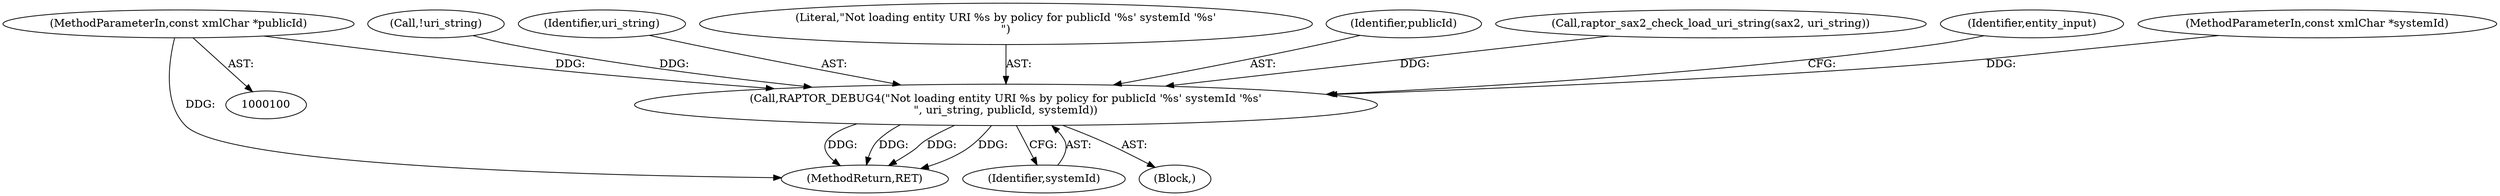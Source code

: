 digraph "0_raptor_a676f235309a59d4aa78eeffd2574ae5d341fcb0_1@pointer" {
"1000102" [label="(MethodParameterIn,const xmlChar *publicId)"];
"1000150" [label="(Call,RAPTOR_DEBUG4(\"Not loading entity URI %s by policy for publicId '%s' systemId '%s'\n\", uri_string, publicId, systemId))"];
"1000157" [label="(MethodReturn,RET)"];
"1000154" [label="(Identifier,systemId)"];
"1000131" [label="(Call,!uri_string)"];
"1000150" [label="(Call,RAPTOR_DEBUG4(\"Not loading entity URI %s by policy for publicId '%s' systemId '%s'\n\", uri_string, publicId, systemId))"];
"1000102" [label="(MethodParameterIn,const xmlChar *publicId)"];
"1000152" [label="(Identifier,uri_string)"];
"1000151" [label="(Literal,\"Not loading entity URI %s by policy for publicId '%s' systemId '%s'\n\")"];
"1000153" [label="(Identifier,publicId)"];
"1000142" [label="(Call,raptor_sax2_check_load_uri_string(sax2, uri_string))"];
"1000156" [label="(Identifier,entity_input)"];
"1000149" [label="(Block,)"];
"1000103" [label="(MethodParameterIn,const xmlChar *systemId)"];
"1000102" -> "1000100"  [label="AST: "];
"1000102" -> "1000157"  [label="DDG: "];
"1000102" -> "1000150"  [label="DDG: "];
"1000150" -> "1000149"  [label="AST: "];
"1000150" -> "1000154"  [label="CFG: "];
"1000151" -> "1000150"  [label="AST: "];
"1000152" -> "1000150"  [label="AST: "];
"1000153" -> "1000150"  [label="AST: "];
"1000154" -> "1000150"  [label="AST: "];
"1000156" -> "1000150"  [label="CFG: "];
"1000150" -> "1000157"  [label="DDG: "];
"1000150" -> "1000157"  [label="DDG: "];
"1000150" -> "1000157"  [label="DDG: "];
"1000150" -> "1000157"  [label="DDG: "];
"1000131" -> "1000150"  [label="DDG: "];
"1000142" -> "1000150"  [label="DDG: "];
"1000103" -> "1000150"  [label="DDG: "];
}
